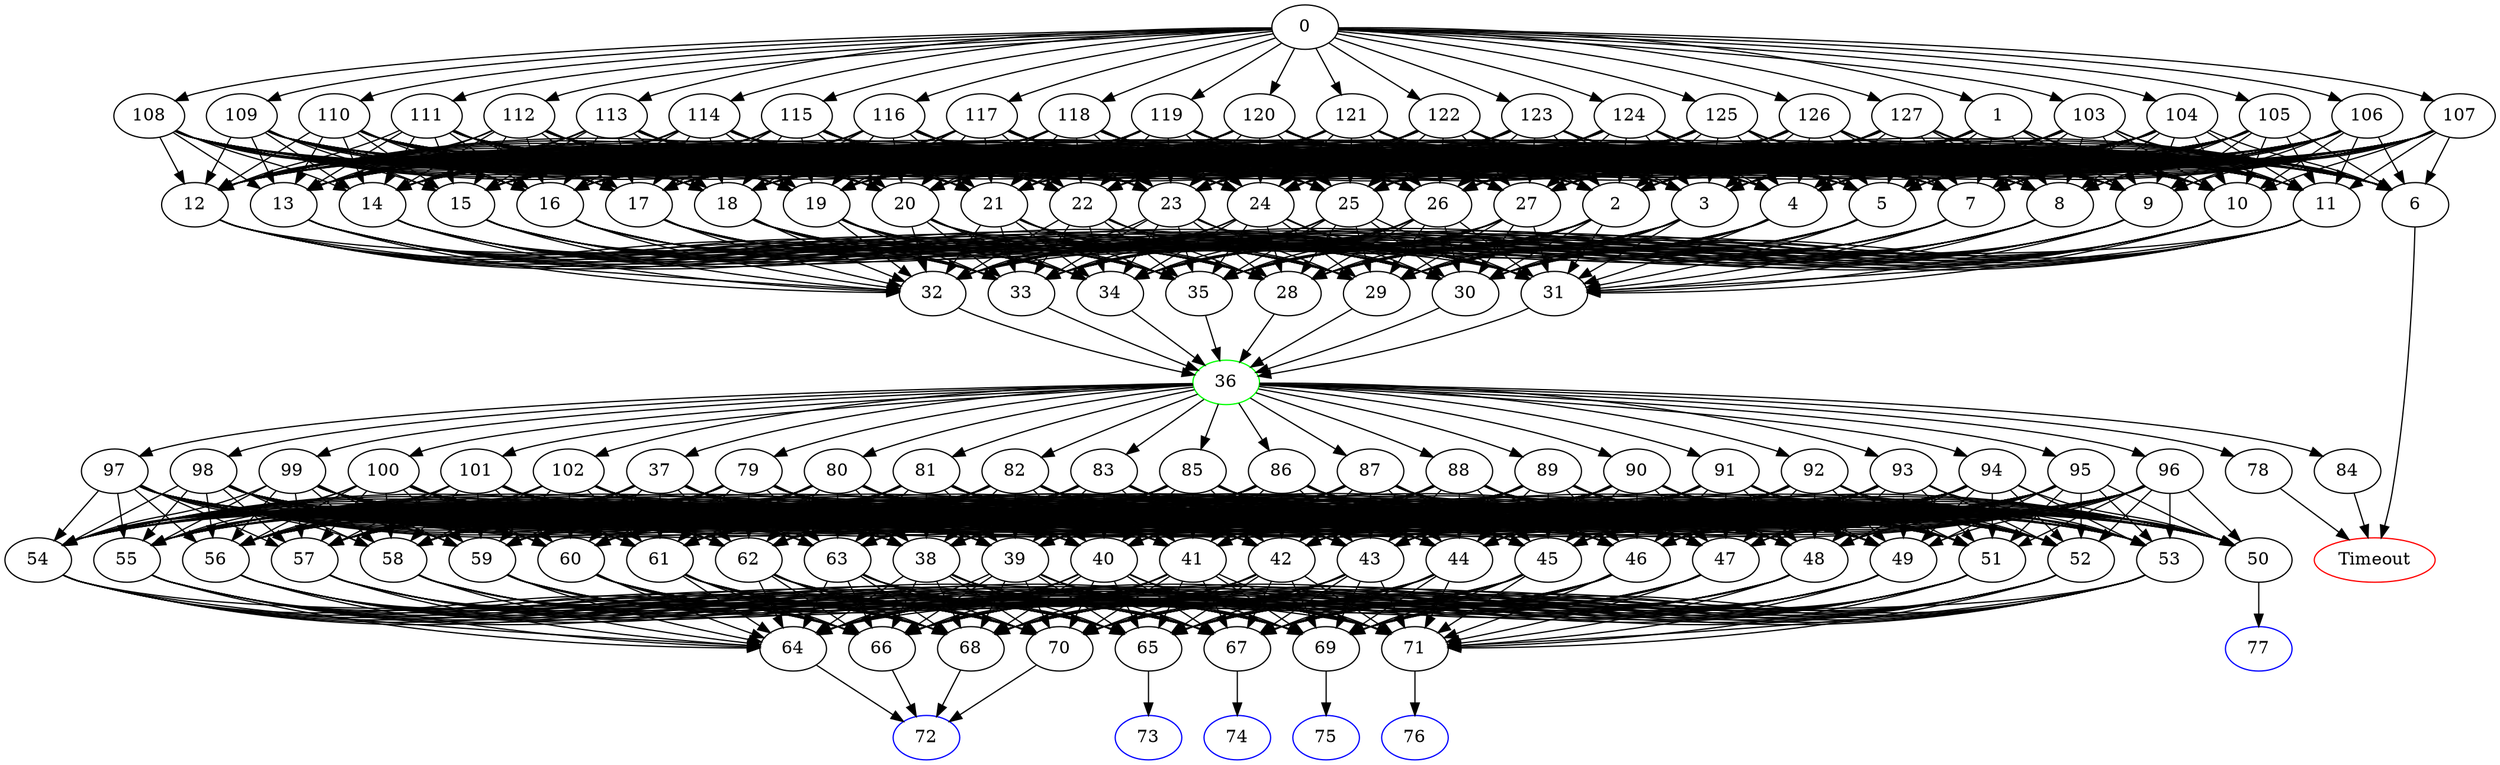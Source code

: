 digraph G {
	0 -> 1;
	0 -> 103;
	0 -> 104;
	0 -> 105;
	0 -> 106;
	0 -> 107;
	0 -> 108;
	0 -> 109;
	0 -> 110;
	0 -> 111;
	0 -> 112;
	0 -> 113;
	0 -> 114;
	0 -> 115;
	0 -> 116;
	0 -> 117;
	0 -> 118;
	0 -> 119;
	0 -> 120;
	0 -> 121;
	0 -> 122;
	0 -> 123;
	0 -> 124;
	0 -> 125;
	0 -> 126;
	0 -> 127;
	1 -> 2;
	1 -> 3;
	1 -> 4;
	1 -> 5;
	1 -> 6;
	1 -> 7;
	1 -> 8;
	1 -> 9;
	1 -> 10;
	1 -> 11;
	1 -> 12;
	1 -> 13;
	1 -> 14;
	1 -> 15;
	1 -> 16;
	1 -> 17;
	1 -> 18;
	1 -> 19;
	1 -> 20;
	1 -> 21;
	1 -> 22;
	1 -> 23;
	1 -> 24;
	1 -> 25;
	1 -> 26;
	1 -> 27;
	2 -> 28;
	2 -> 29;
	2 -> 30;
	2 -> 31;
	2 -> 32;
	2 -> 33;
	2 -> 34;
	2 -> 35;
	3 -> 28;
	3 -> 29;
	3 -> 30;
	3 -> 31;
	3 -> 32;
	3 -> 33;
	3 -> 34;
	3 -> 35;
	4 -> 28;
	4 -> 29;
	4 -> 30;
	4 -> 31;
	4 -> 32;
	4 -> 33;
	4 -> 34;
	4 -> 35;
	5 -> 28;
	5 -> 29;
	5 -> 30;
	5 -> 31;
	5 -> 32;
	5 -> 33;
	5 -> 34;
	5 -> 35;
	6 -> "Timeout";
Timeout [color=red];
	7 -> 28;
	7 -> 29;
	7 -> 30;
	7 -> 31;
	7 -> 32;
	7 -> 33;
	7 -> 34;
	7 -> 35;
	8 -> 28;
	8 -> 29;
	8 -> 30;
	8 -> 31;
	8 -> 32;
	8 -> 33;
	8 -> 34;
	8 -> 35;
	9 -> 28;
	9 -> 29;
	9 -> 30;
	9 -> 31;
	9 -> 32;
	9 -> 33;
	9 -> 34;
	9 -> 35;
	10 -> 28;
	10 -> 29;
	10 -> 30;
	10 -> 31;
	10 -> 32;
	10 -> 33;
	10 -> 34;
	10 -> 35;
	11 -> 28;
	11 -> 29;
	11 -> 30;
	11 -> 31;
	11 -> 32;
	11 -> 33;
	11 -> 34;
	11 -> 35;
	12 -> 28;
	12 -> 29;
	12 -> 30;
	12 -> 31;
	12 -> 32;
	12 -> 33;
	12 -> 34;
	12 -> 35;
	13 -> 28;
	13 -> 29;
	13 -> 30;
	13 -> 31;
	13 -> 32;
	13 -> 33;
	13 -> 34;
	13 -> 35;
	14 -> 28;
	14 -> 29;
	14 -> 30;
	14 -> 31;
	14 -> 32;
	14 -> 33;
	14 -> 34;
	14 -> 35;
	15 -> 28;
	15 -> 29;
	15 -> 30;
	15 -> 31;
	15 -> 32;
	15 -> 33;
	15 -> 34;
	15 -> 35;
	16 -> 28;
	16 -> 29;
	16 -> 30;
	16 -> 31;
	16 -> 32;
	16 -> 33;
	16 -> 34;
	16 -> 35;
	17 -> 28;
	17 -> 29;
	17 -> 30;
	17 -> 31;
	17 -> 32;
	17 -> 33;
	17 -> 34;
	17 -> 35;
	18 -> 28;
	18 -> 29;
	18 -> 30;
	18 -> 31;
	18 -> 32;
	18 -> 33;
	18 -> 34;
	18 -> 35;
	19 -> 28;
	19 -> 29;
	19 -> 30;
	19 -> 31;
	19 -> 32;
	19 -> 33;
	19 -> 34;
	19 -> 35;
	20 -> 28;
	20 -> 29;
	20 -> 30;
	20 -> 31;
	20 -> 32;
	20 -> 33;
	20 -> 34;
	20 -> 35;
	21 -> 28;
	21 -> 29;
	21 -> 30;
	21 -> 31;
	21 -> 32;
	21 -> 33;
	21 -> 34;
	21 -> 35;
	22 -> 28;
	22 -> 29;
	22 -> 30;
	22 -> 31;
	22 -> 32;
	22 -> 33;
	22 -> 34;
	22 -> 35;
	23 -> 28;
	23 -> 29;
	23 -> 30;
	23 -> 31;
	23 -> 32;
	23 -> 33;
	23 -> 34;
	23 -> 35;
	24 -> 28;
	24 -> 29;
	24 -> 30;
	24 -> 31;
	24 -> 32;
	24 -> 33;
	24 -> 34;
	24 -> 35;
	25 -> 28;
	25 -> 29;
	25 -> 30;
	25 -> 31;
	25 -> 32;
	25 -> 33;
	25 -> 34;
	25 -> 35;
	26 -> 28;
	26 -> 29;
	26 -> 30;
	26 -> 31;
	26 -> 32;
	26 -> 33;
	26 -> 34;
	26 -> 35;
	27 -> 28;
	27 -> 29;
	27 -> 30;
	27 -> 31;
	27 -> 32;
	27 -> 33;
	27 -> 34;
	27 -> 35;
	28 -> "36";
36 [color=green];
	29 -> "36";
36 [color=green];
	30 -> "36";
36 [color=green];
	31 -> "36";
36 [color=green];
	32 -> "36";
36 [color=green];
	33 -> "36";
36 [color=green];
	34 -> "36";
36 [color=green];
	35 -> "36";
36 [color=green];
	36 -> 37;
	36 -> 78;
	36 -> 79;
	36 -> 80;
	36 -> 81;
	36 -> 82;
	36 -> 83;
	36 -> 84;
	36 -> 85;
	36 -> 86;
	36 -> 87;
	36 -> 88;
	36 -> 89;
	36 -> 90;
	36 -> 91;
	36 -> 92;
	36 -> 93;
	36 -> 94;
	36 -> 95;
	36 -> 96;
	36 -> 97;
	36 -> 98;
	36 -> 99;
	36 -> 100;
	36 -> 101;
	36 -> 102;
	37 -> 38;
	37 -> 39;
	37 -> 40;
	37 -> 41;
	37 -> 42;
	37 -> 43;
	37 -> 44;
	37 -> 45;
	37 -> 46;
	37 -> 47;
	37 -> 48;
	37 -> 49;
	37 -> 50;
	37 -> 51;
	37 -> 52;
	37 -> 53;
	37 -> 54;
	37 -> 55;
	37 -> 56;
	37 -> 57;
	37 -> 58;
	37 -> 59;
	37 -> 60;
	37 -> 61;
	37 -> 62;
	37 -> 63;
	38 -> 64;
	38 -> 65;
	38 -> 66;
	38 -> 67;
	38 -> 68;
	38 -> 69;
	38 -> 70;
	38 -> 71;
	39 -> 64;
	39 -> 65;
	39 -> 66;
	39 -> 67;
	39 -> 68;
	39 -> 69;
	39 -> 70;
	39 -> 71;
	40 -> 64;
	40 -> 65;
	40 -> 66;
	40 -> 67;
	40 -> 68;
	40 -> 69;
	40 -> 70;
	40 -> 71;
	41 -> 64;
	41 -> 65;
	41 -> 66;
	41 -> 67;
	41 -> 68;
	41 -> 69;
	41 -> 70;
	41 -> 71;
	42 -> 64;
	42 -> 65;
	42 -> 66;
	42 -> 67;
	42 -> 68;
	42 -> 69;
	42 -> 70;
	42 -> 71;
	43 -> 64;
	43 -> 65;
	43 -> 66;
	43 -> 67;
	43 -> 68;
	43 -> 69;
	43 -> 70;
	43 -> 71;
	44 -> 64;
	44 -> 65;
	44 -> 66;
	44 -> 67;
	44 -> 68;
	44 -> 69;
	44 -> 70;
	44 -> 71;
	45 -> 64;
	45 -> 65;
	45 -> 66;
	45 -> 67;
	45 -> 68;
	45 -> 69;
	45 -> 70;
	45 -> 71;
	46 -> 64;
	46 -> 65;
	46 -> 66;
	46 -> 67;
	46 -> 68;
	46 -> 69;
	46 -> 70;
	46 -> 71;
	47 -> 64;
	47 -> 65;
	47 -> 66;
	47 -> 67;
	47 -> 68;
	47 -> 69;
	47 -> 70;
	47 -> 71;
	48 -> 64;
	48 -> 65;
	48 -> 66;
	48 -> 67;
	48 -> 68;
	48 -> 69;
	48 -> 70;
	48 -> 71;
	49 -> 64;
	49 -> 65;
	49 -> 66;
	49 -> 67;
	49 -> 68;
	49 -> 69;
	49 -> 70;
	49 -> 71;
	50 -> "77";
77 [color=blue];
	51 -> 64;
	51 -> 65;
	51 -> 66;
	51 -> 67;
	51 -> 68;
	51 -> 69;
	51 -> 70;
	51 -> 71;
	52 -> 64;
	52 -> 65;
	52 -> 66;
	52 -> 67;
	52 -> 68;
	52 -> 69;
	52 -> 70;
	52 -> 71;
	53 -> 64;
	53 -> 65;
	53 -> 66;
	53 -> 67;
	53 -> 68;
	53 -> 69;
	53 -> 70;
	53 -> 71;
	54 -> 64;
	54 -> 65;
	54 -> 66;
	54 -> 67;
	54 -> 68;
	54 -> 69;
	54 -> 70;
	54 -> 71;
	55 -> 64;
	55 -> 65;
	55 -> 66;
	55 -> 67;
	55 -> 68;
	55 -> 69;
	55 -> 70;
	55 -> 71;
	56 -> 64;
	56 -> 65;
	56 -> 66;
	56 -> 67;
	56 -> 68;
	56 -> 69;
	56 -> 70;
	56 -> 71;
	57 -> 64;
	57 -> 65;
	57 -> 66;
	57 -> 67;
	57 -> 68;
	57 -> 69;
	57 -> 70;
	57 -> 71;
	58 -> 64;
	58 -> 65;
	58 -> 66;
	58 -> 67;
	58 -> 68;
	58 -> 69;
	58 -> 70;
	58 -> 71;
	59 -> 64;
	59 -> 65;
	59 -> 66;
	59 -> 67;
	59 -> 68;
	59 -> 69;
	59 -> 70;
	59 -> 71;
	60 -> 64;
	60 -> 65;
	60 -> 66;
	60 -> 67;
	60 -> 68;
	60 -> 69;
	60 -> 70;
	60 -> 71;
	61 -> 64;
	61 -> 65;
	61 -> 66;
	61 -> 67;
	61 -> 68;
	61 -> 69;
	61 -> 70;
	61 -> 71;
	62 -> 64;
	62 -> 65;
	62 -> 66;
	62 -> 67;
	62 -> 68;
	62 -> 69;
	62 -> 70;
	62 -> 71;
	63 -> 64;
	63 -> 65;
	63 -> 66;
	63 -> 67;
	63 -> 68;
	63 -> 69;
	63 -> 70;
	63 -> 71;
	64 -> "72";
72 [color=blue];
	65 -> "73";
73 [color=blue];
	66 -> "72";
72 [color=blue];
	67 -> "74";
74 [color=blue];
	68 -> "72";
72 [color=blue];
	69 -> "75";
75 [color=blue];
	70 -> "72";
72 [color=blue];
	71 -> "76";
76 [color=blue];
	78 -> "Timeout";
Timeout [color=red];
	79 -> 38;
	79 -> 39;
	79 -> 40;
	79 -> 41;
	79 -> 42;
	79 -> 43;
	79 -> 44;
	79 -> 45;
	79 -> 46;
	79 -> 47;
	79 -> 48;
	79 -> 49;
	79 -> 50;
	79 -> 51;
	79 -> 52;
	79 -> 53;
	79 -> 54;
	79 -> 55;
	79 -> 56;
	79 -> 57;
	79 -> 58;
	79 -> 59;
	79 -> 60;
	79 -> 61;
	79 -> 62;
	79 -> 63;
	80 -> 38;
	80 -> 39;
	80 -> 40;
	80 -> 41;
	80 -> 42;
	80 -> 43;
	80 -> 44;
	80 -> 45;
	80 -> 46;
	80 -> 47;
	80 -> 48;
	80 -> 49;
	80 -> 50;
	80 -> 51;
	80 -> 52;
	80 -> 53;
	80 -> 54;
	80 -> 55;
	80 -> 56;
	80 -> 57;
	80 -> 58;
	80 -> 59;
	80 -> 60;
	80 -> 61;
	80 -> 62;
	80 -> 63;
	81 -> 38;
	81 -> 39;
	81 -> 40;
	81 -> 41;
	81 -> 42;
	81 -> 43;
	81 -> 44;
	81 -> 45;
	81 -> 46;
	81 -> 47;
	81 -> 48;
	81 -> 49;
	81 -> 50;
	81 -> 51;
	81 -> 52;
	81 -> 53;
	81 -> 54;
	81 -> 55;
	81 -> 56;
	81 -> 57;
	81 -> 58;
	81 -> 59;
	81 -> 60;
	81 -> 61;
	81 -> 62;
	81 -> 63;
	82 -> 38;
	82 -> 39;
	82 -> 40;
	82 -> 41;
	82 -> 42;
	82 -> 43;
	82 -> 44;
	82 -> 45;
	82 -> 46;
	82 -> 47;
	82 -> 48;
	82 -> 49;
	82 -> 50;
	82 -> 51;
	82 -> 52;
	82 -> 53;
	82 -> 54;
	82 -> 55;
	82 -> 56;
	82 -> 57;
	82 -> 58;
	82 -> 59;
	82 -> 60;
	82 -> 61;
	82 -> 62;
	82 -> 63;
	83 -> 38;
	83 -> 39;
	83 -> 40;
	83 -> 41;
	83 -> 42;
	83 -> 43;
	83 -> 44;
	83 -> 45;
	83 -> 46;
	83 -> 47;
	83 -> 48;
	83 -> 49;
	83 -> 50;
	83 -> 51;
	83 -> 52;
	83 -> 53;
	83 -> 54;
	83 -> 55;
	83 -> 56;
	83 -> 57;
	83 -> 58;
	83 -> 59;
	83 -> 60;
	83 -> 61;
	83 -> 62;
	83 -> 63;
	84 -> "Timeout";
Timeout [color=red];
	85 -> 38;
	85 -> 39;
	85 -> 40;
	85 -> 41;
	85 -> 42;
	85 -> 43;
	85 -> 44;
	85 -> 45;
	85 -> 46;
	85 -> 47;
	85 -> 48;
	85 -> 49;
	85 -> 50;
	85 -> 51;
	85 -> 52;
	85 -> 53;
	85 -> 54;
	85 -> 55;
	85 -> 56;
	85 -> 57;
	85 -> 58;
	85 -> 59;
	85 -> 60;
	85 -> 61;
	85 -> 62;
	85 -> 63;
	86 -> 38;
	86 -> 39;
	86 -> 40;
	86 -> 41;
	86 -> 42;
	86 -> 43;
	86 -> 44;
	86 -> 45;
	86 -> 46;
	86 -> 47;
	86 -> 48;
	86 -> 49;
	86 -> 50;
	86 -> 51;
	86 -> 52;
	86 -> 53;
	86 -> 54;
	86 -> 55;
	86 -> 56;
	86 -> 57;
	86 -> 58;
	86 -> 59;
	86 -> 60;
	86 -> 61;
	86 -> 62;
	86 -> 63;
	87 -> 38;
	87 -> 39;
	87 -> 40;
	87 -> 41;
	87 -> 42;
	87 -> 43;
	87 -> 44;
	87 -> 45;
	87 -> 46;
	87 -> 47;
	87 -> 48;
	87 -> 49;
	87 -> 50;
	87 -> 51;
	87 -> 52;
	87 -> 53;
	87 -> 54;
	87 -> 55;
	87 -> 56;
	87 -> 57;
	87 -> 58;
	87 -> 59;
	87 -> 60;
	87 -> 61;
	87 -> 62;
	87 -> 63;
	88 -> 38;
	88 -> 39;
	88 -> 40;
	88 -> 41;
	88 -> 42;
	88 -> 43;
	88 -> 44;
	88 -> 45;
	88 -> 46;
	88 -> 47;
	88 -> 48;
	88 -> 49;
	88 -> 50;
	88 -> 51;
	88 -> 52;
	88 -> 53;
	88 -> 54;
	88 -> 55;
	88 -> 56;
	88 -> 57;
	88 -> 58;
	88 -> 59;
	88 -> 60;
	88 -> 61;
	88 -> 62;
	88 -> 63;
	89 -> 38;
	89 -> 39;
	89 -> 40;
	89 -> 41;
	89 -> 42;
	89 -> 43;
	89 -> 44;
	89 -> 45;
	89 -> 46;
	89 -> 47;
	89 -> 48;
	89 -> 49;
	89 -> 50;
	89 -> 51;
	89 -> 52;
	89 -> 53;
	89 -> 54;
	89 -> 55;
	89 -> 56;
	89 -> 57;
	89 -> 58;
	89 -> 59;
	89 -> 60;
	89 -> 61;
	89 -> 62;
	89 -> 63;
	90 -> 38;
	90 -> 39;
	90 -> 40;
	90 -> 41;
	90 -> 42;
	90 -> 43;
	90 -> 44;
	90 -> 45;
	90 -> 46;
	90 -> 47;
	90 -> 48;
	90 -> 49;
	90 -> 50;
	90 -> 51;
	90 -> 52;
	90 -> 53;
	90 -> 54;
	90 -> 55;
	90 -> 56;
	90 -> 57;
	90 -> 58;
	90 -> 59;
	90 -> 60;
	90 -> 61;
	90 -> 62;
	90 -> 63;
	91 -> 38;
	91 -> 39;
	91 -> 40;
	91 -> 41;
	91 -> 42;
	91 -> 43;
	91 -> 44;
	91 -> 45;
	91 -> 46;
	91 -> 47;
	91 -> 48;
	91 -> 49;
	91 -> 50;
	91 -> 51;
	91 -> 52;
	91 -> 53;
	91 -> 54;
	91 -> 55;
	91 -> 56;
	91 -> 57;
	91 -> 58;
	91 -> 59;
	91 -> 60;
	91 -> 61;
	91 -> 62;
	91 -> 63;
	92 -> 38;
	92 -> 39;
	92 -> 40;
	92 -> 41;
	92 -> 42;
	92 -> 43;
	92 -> 44;
	92 -> 45;
	92 -> 46;
	92 -> 47;
	92 -> 48;
	92 -> 49;
	92 -> 50;
	92 -> 51;
	92 -> 52;
	92 -> 53;
	92 -> 54;
	92 -> 55;
	92 -> 56;
	92 -> 57;
	92 -> 58;
	92 -> 59;
	92 -> 60;
	92 -> 61;
	92 -> 62;
	92 -> 63;
	93 -> 38;
	93 -> 39;
	93 -> 40;
	93 -> 41;
	93 -> 42;
	93 -> 43;
	93 -> 44;
	93 -> 45;
	93 -> 46;
	93 -> 47;
	93 -> 48;
	93 -> 49;
	93 -> 50;
	93 -> 51;
	93 -> 52;
	93 -> 53;
	93 -> 54;
	93 -> 55;
	93 -> 56;
	93 -> 57;
	93 -> 58;
	93 -> 59;
	93 -> 60;
	93 -> 61;
	93 -> 62;
	93 -> 63;
	94 -> 38;
	94 -> 39;
	94 -> 40;
	94 -> 41;
	94 -> 42;
	94 -> 43;
	94 -> 44;
	94 -> 45;
	94 -> 46;
	94 -> 47;
	94 -> 48;
	94 -> 49;
	94 -> 50;
	94 -> 51;
	94 -> 52;
	94 -> 53;
	94 -> 54;
	94 -> 55;
	94 -> 56;
	94 -> 57;
	94 -> 58;
	94 -> 59;
	94 -> 60;
	94 -> 61;
	94 -> 62;
	94 -> 63;
	95 -> 38;
	95 -> 39;
	95 -> 40;
	95 -> 41;
	95 -> 42;
	95 -> 43;
	95 -> 44;
	95 -> 45;
	95 -> 46;
	95 -> 47;
	95 -> 48;
	95 -> 49;
	95 -> 50;
	95 -> 51;
	95 -> 52;
	95 -> 53;
	95 -> 54;
	95 -> 55;
	95 -> 56;
	95 -> 57;
	95 -> 58;
	95 -> 59;
	95 -> 60;
	95 -> 61;
	95 -> 62;
	95 -> 63;
	96 -> 38;
	96 -> 39;
	96 -> 40;
	96 -> 41;
	96 -> 42;
	96 -> 43;
	96 -> 44;
	96 -> 45;
	96 -> 46;
	96 -> 47;
	96 -> 48;
	96 -> 49;
	96 -> 50;
	96 -> 51;
	96 -> 52;
	96 -> 53;
	96 -> 54;
	96 -> 55;
	96 -> 56;
	96 -> 57;
	96 -> 58;
	96 -> 59;
	96 -> 60;
	96 -> 61;
	96 -> 62;
	96 -> 63;
	97 -> 38;
	97 -> 39;
	97 -> 40;
	97 -> 41;
	97 -> 42;
	97 -> 43;
	97 -> 44;
	97 -> 45;
	97 -> 46;
	97 -> 47;
	97 -> 48;
	97 -> 49;
	97 -> 50;
	97 -> 51;
	97 -> 52;
	97 -> 53;
	97 -> 54;
	97 -> 55;
	97 -> 56;
	97 -> 57;
	97 -> 58;
	97 -> 59;
	97 -> 60;
	97 -> 61;
	97 -> 62;
	97 -> 63;
	98 -> 38;
	98 -> 39;
	98 -> 40;
	98 -> 41;
	98 -> 42;
	98 -> 43;
	98 -> 44;
	98 -> 45;
	98 -> 46;
	98 -> 47;
	98 -> 48;
	98 -> 49;
	98 -> 50;
	98 -> 51;
	98 -> 52;
	98 -> 53;
	98 -> 54;
	98 -> 55;
	98 -> 56;
	98 -> 57;
	98 -> 58;
	98 -> 59;
	98 -> 60;
	98 -> 61;
	98 -> 62;
	98 -> 63;
	99 -> 38;
	99 -> 39;
	99 -> 40;
	99 -> 41;
	99 -> 42;
	99 -> 43;
	99 -> 44;
	99 -> 45;
	99 -> 46;
	99 -> 47;
	99 -> 48;
	99 -> 49;
	99 -> 50;
	99 -> 51;
	99 -> 52;
	99 -> 53;
	99 -> 54;
	99 -> 55;
	99 -> 56;
	99 -> 57;
	99 -> 58;
	99 -> 59;
	99 -> 60;
	99 -> 61;
	99 -> 62;
	99 -> 63;
	100 -> 38;
	100 -> 39;
	100 -> 40;
	100 -> 41;
	100 -> 42;
	100 -> 43;
	100 -> 44;
	100 -> 45;
	100 -> 46;
	100 -> 47;
	100 -> 48;
	100 -> 49;
	100 -> 50;
	100 -> 51;
	100 -> 52;
	100 -> 53;
	100 -> 54;
	100 -> 55;
	100 -> 56;
	100 -> 57;
	100 -> 58;
	100 -> 59;
	100 -> 60;
	100 -> 61;
	100 -> 62;
	100 -> 63;
	101 -> 38;
	101 -> 39;
	101 -> 40;
	101 -> 41;
	101 -> 42;
	101 -> 43;
	101 -> 44;
	101 -> 45;
	101 -> 46;
	101 -> 47;
	101 -> 48;
	101 -> 49;
	101 -> 50;
	101 -> 51;
	101 -> 52;
	101 -> 53;
	101 -> 54;
	101 -> 55;
	101 -> 56;
	101 -> 57;
	101 -> 58;
	101 -> 59;
	101 -> 60;
	101 -> 61;
	101 -> 62;
	101 -> 63;
	102 -> 38;
	102 -> 39;
	102 -> 40;
	102 -> 41;
	102 -> 42;
	102 -> 43;
	102 -> 44;
	102 -> 45;
	102 -> 46;
	102 -> 47;
	102 -> 48;
	102 -> 49;
	102 -> 50;
	102 -> 51;
	102 -> 52;
	102 -> 53;
	102 -> 54;
	102 -> 55;
	102 -> 56;
	102 -> 57;
	102 -> 58;
	102 -> 59;
	102 -> 60;
	102 -> 61;
	102 -> 62;
	102 -> 63;
	103 -> 2;
	103 -> 3;
	103 -> 4;
	103 -> 5;
	103 -> 6;
	103 -> 7;
	103 -> 8;
	103 -> 9;
	103 -> 10;
	103 -> 11;
	103 -> 12;
	103 -> 13;
	103 -> 14;
	103 -> 15;
	103 -> 16;
	103 -> 17;
	103 -> 18;
	103 -> 19;
	103 -> 20;
	103 -> 21;
	103 -> 22;
	103 -> 23;
	103 -> 24;
	103 -> 25;
	103 -> 26;
	103 -> 27;
	104 -> 2;
	104 -> 3;
	104 -> 4;
	104 -> 5;
	104 -> 6;
	104 -> 7;
	104 -> 8;
	104 -> 9;
	104 -> 10;
	104 -> 11;
	104 -> 12;
	104 -> 13;
	104 -> 14;
	104 -> 15;
	104 -> 16;
	104 -> 17;
	104 -> 18;
	104 -> 19;
	104 -> 20;
	104 -> 21;
	104 -> 22;
	104 -> 23;
	104 -> 24;
	104 -> 25;
	104 -> 26;
	104 -> 27;
	105 -> 2;
	105 -> 3;
	105 -> 4;
	105 -> 5;
	105 -> 6;
	105 -> 7;
	105 -> 8;
	105 -> 9;
	105 -> 10;
	105 -> 11;
	105 -> 12;
	105 -> 13;
	105 -> 14;
	105 -> 15;
	105 -> 16;
	105 -> 17;
	105 -> 18;
	105 -> 19;
	105 -> 20;
	105 -> 21;
	105 -> 22;
	105 -> 23;
	105 -> 24;
	105 -> 25;
	105 -> 26;
	105 -> 27;
	106 -> 2;
	106 -> 3;
	106 -> 4;
	106 -> 5;
	106 -> 6;
	106 -> 7;
	106 -> 8;
	106 -> 9;
	106 -> 10;
	106 -> 11;
	106 -> 12;
	106 -> 13;
	106 -> 14;
	106 -> 15;
	106 -> 16;
	106 -> 17;
	106 -> 18;
	106 -> 19;
	106 -> 20;
	106 -> 21;
	106 -> 22;
	106 -> 23;
	106 -> 24;
	106 -> 25;
	106 -> 26;
	106 -> 27;
	107 -> 2;
	107 -> 3;
	107 -> 4;
	107 -> 5;
	107 -> 6;
	107 -> 7;
	107 -> 8;
	107 -> 9;
	107 -> 10;
	107 -> 11;
	107 -> 12;
	107 -> 13;
	107 -> 14;
	107 -> 15;
	107 -> 16;
	107 -> 17;
	107 -> 18;
	107 -> 19;
	107 -> 20;
	107 -> 21;
	107 -> 22;
	107 -> 23;
	107 -> 24;
	107 -> 25;
	107 -> 26;
	107 -> 27;
	108 -> 2;
	108 -> 3;
	108 -> 4;
	108 -> 5;
	108 -> 6;
	108 -> 7;
	108 -> 8;
	108 -> 9;
	108 -> 10;
	108 -> 11;
	108 -> 12;
	108 -> 13;
	108 -> 14;
	108 -> 15;
	108 -> 16;
	108 -> 17;
	108 -> 18;
	108 -> 19;
	108 -> 20;
	108 -> 21;
	108 -> 22;
	108 -> 23;
	108 -> 24;
	108 -> 25;
	108 -> 26;
	108 -> 27;
	109 -> 2;
	109 -> 3;
	109 -> 4;
	109 -> 5;
	109 -> 6;
	109 -> 7;
	109 -> 8;
	109 -> 9;
	109 -> 10;
	109 -> 11;
	109 -> 12;
	109 -> 13;
	109 -> 14;
	109 -> 15;
	109 -> 16;
	109 -> 17;
	109 -> 18;
	109 -> 19;
	109 -> 20;
	109 -> 21;
	109 -> 22;
	109 -> 23;
	109 -> 24;
	109 -> 25;
	109 -> 26;
	109 -> 27;
	110 -> 2;
	110 -> 3;
	110 -> 4;
	110 -> 5;
	110 -> 6;
	110 -> 7;
	110 -> 8;
	110 -> 9;
	110 -> 10;
	110 -> 11;
	110 -> 12;
	110 -> 13;
	110 -> 14;
	110 -> 15;
	110 -> 16;
	110 -> 17;
	110 -> 18;
	110 -> 19;
	110 -> 20;
	110 -> 21;
	110 -> 22;
	110 -> 23;
	110 -> 24;
	110 -> 25;
	110 -> 26;
	110 -> 27;
	111 -> 2;
	111 -> 3;
	111 -> 4;
	111 -> 5;
	111 -> 6;
	111 -> 7;
	111 -> 8;
	111 -> 9;
	111 -> 10;
	111 -> 11;
	111 -> 12;
	111 -> 13;
	111 -> 14;
	111 -> 15;
	111 -> 16;
	111 -> 17;
	111 -> 18;
	111 -> 19;
	111 -> 20;
	111 -> 21;
	111 -> 22;
	111 -> 23;
	111 -> 24;
	111 -> 25;
	111 -> 26;
	111 -> 27;
	112 -> 2;
	112 -> 3;
	112 -> 4;
	112 -> 5;
	112 -> 6;
	112 -> 7;
	112 -> 8;
	112 -> 9;
	112 -> 10;
	112 -> 11;
	112 -> 12;
	112 -> 13;
	112 -> 14;
	112 -> 15;
	112 -> 16;
	112 -> 17;
	112 -> 18;
	112 -> 19;
	112 -> 20;
	112 -> 21;
	112 -> 22;
	112 -> 23;
	112 -> 24;
	112 -> 25;
	112 -> 26;
	112 -> 27;
	113 -> 2;
	113 -> 3;
	113 -> 4;
	113 -> 5;
	113 -> 6;
	113 -> 7;
	113 -> 8;
	113 -> 9;
	113 -> 10;
	113 -> 11;
	113 -> 12;
	113 -> 13;
	113 -> 14;
	113 -> 15;
	113 -> 16;
	113 -> 17;
	113 -> 18;
	113 -> 19;
	113 -> 20;
	113 -> 21;
	113 -> 22;
	113 -> 23;
	113 -> 24;
	113 -> 25;
	113 -> 26;
	113 -> 27;
	114 -> 2;
	114 -> 3;
	114 -> 4;
	114 -> 5;
	114 -> 6;
	114 -> 7;
	114 -> 8;
	114 -> 9;
	114 -> 10;
	114 -> 11;
	114 -> 12;
	114 -> 13;
	114 -> 14;
	114 -> 15;
	114 -> 16;
	114 -> 17;
	114 -> 18;
	114 -> 19;
	114 -> 20;
	114 -> 21;
	114 -> 22;
	114 -> 23;
	114 -> 24;
	114 -> 25;
	114 -> 26;
	114 -> 27;
	115 -> 2;
	115 -> 3;
	115 -> 4;
	115 -> 5;
	115 -> 6;
	115 -> 7;
	115 -> 8;
	115 -> 9;
	115 -> 10;
	115 -> 11;
	115 -> 12;
	115 -> 13;
	115 -> 14;
	115 -> 15;
	115 -> 16;
	115 -> 17;
	115 -> 18;
	115 -> 19;
	115 -> 20;
	115 -> 21;
	115 -> 22;
	115 -> 23;
	115 -> 24;
	115 -> 25;
	115 -> 26;
	115 -> 27;
	116 -> 2;
	116 -> 3;
	116 -> 4;
	116 -> 5;
	116 -> 6;
	116 -> 7;
	116 -> 8;
	116 -> 9;
	116 -> 10;
	116 -> 11;
	116 -> 12;
	116 -> 13;
	116 -> 14;
	116 -> 15;
	116 -> 16;
	116 -> 17;
	116 -> 18;
	116 -> 19;
	116 -> 20;
	116 -> 21;
	116 -> 22;
	116 -> 23;
	116 -> 24;
	116 -> 25;
	116 -> 26;
	116 -> 27;
	117 -> 2;
	117 -> 3;
	117 -> 4;
	117 -> 5;
	117 -> 6;
	117 -> 7;
	117 -> 8;
	117 -> 9;
	117 -> 10;
	117 -> 11;
	117 -> 12;
	117 -> 13;
	117 -> 14;
	117 -> 15;
	117 -> 16;
	117 -> 17;
	117 -> 18;
	117 -> 19;
	117 -> 20;
	117 -> 21;
	117 -> 22;
	117 -> 23;
	117 -> 24;
	117 -> 25;
	117 -> 26;
	117 -> 27;
	118 -> 2;
	118 -> 3;
	118 -> 4;
	118 -> 5;
	118 -> 6;
	118 -> 7;
	118 -> 8;
	118 -> 9;
	118 -> 10;
	118 -> 11;
	118 -> 12;
	118 -> 13;
	118 -> 14;
	118 -> 15;
	118 -> 16;
	118 -> 17;
	118 -> 18;
	118 -> 19;
	118 -> 20;
	118 -> 21;
	118 -> 22;
	118 -> 23;
	118 -> 24;
	118 -> 25;
	118 -> 26;
	118 -> 27;
	119 -> 2;
	119 -> 3;
	119 -> 4;
	119 -> 5;
	119 -> 6;
	119 -> 7;
	119 -> 8;
	119 -> 9;
	119 -> 10;
	119 -> 11;
	119 -> 12;
	119 -> 13;
	119 -> 14;
	119 -> 15;
	119 -> 16;
	119 -> 17;
	119 -> 18;
	119 -> 19;
	119 -> 20;
	119 -> 21;
	119 -> 22;
	119 -> 23;
	119 -> 24;
	119 -> 25;
	119 -> 26;
	119 -> 27;
	120 -> 2;
	120 -> 3;
	120 -> 4;
	120 -> 5;
	120 -> 6;
	120 -> 7;
	120 -> 8;
	120 -> 9;
	120 -> 10;
	120 -> 11;
	120 -> 12;
	120 -> 13;
	120 -> 14;
	120 -> 15;
	120 -> 16;
	120 -> 17;
	120 -> 18;
	120 -> 19;
	120 -> 20;
	120 -> 21;
	120 -> 22;
	120 -> 23;
	120 -> 24;
	120 -> 25;
	120 -> 26;
	120 -> 27;
	121 -> 2;
	121 -> 3;
	121 -> 4;
	121 -> 5;
	121 -> 6;
	121 -> 7;
	121 -> 8;
	121 -> 9;
	121 -> 10;
	121 -> 11;
	121 -> 12;
	121 -> 13;
	121 -> 14;
	121 -> 15;
	121 -> 16;
	121 -> 17;
	121 -> 18;
	121 -> 19;
	121 -> 20;
	121 -> 21;
	121 -> 22;
	121 -> 23;
	121 -> 24;
	121 -> 25;
	121 -> 26;
	121 -> 27;
	122 -> 2;
	122 -> 3;
	122 -> 4;
	122 -> 5;
	122 -> 6;
	122 -> 7;
	122 -> 8;
	122 -> 9;
	122 -> 10;
	122 -> 11;
	122 -> 12;
	122 -> 13;
	122 -> 14;
	122 -> 15;
	122 -> 16;
	122 -> 17;
	122 -> 18;
	122 -> 19;
	122 -> 20;
	122 -> 21;
	122 -> 22;
	122 -> 23;
	122 -> 24;
	122 -> 25;
	122 -> 26;
	122 -> 27;
	123 -> 2;
	123 -> 3;
	123 -> 4;
	123 -> 5;
	123 -> 6;
	123 -> 7;
	123 -> 8;
	123 -> 9;
	123 -> 10;
	123 -> 11;
	123 -> 12;
	123 -> 13;
	123 -> 14;
	123 -> 15;
	123 -> 16;
	123 -> 17;
	123 -> 18;
	123 -> 19;
	123 -> 20;
	123 -> 21;
	123 -> 22;
	123 -> 23;
	123 -> 24;
	123 -> 25;
	123 -> 26;
	123 -> 27;
	124 -> 2;
	124 -> 3;
	124 -> 4;
	124 -> 5;
	124 -> 6;
	124 -> 7;
	124 -> 8;
	124 -> 9;
	124 -> 10;
	124 -> 11;
	124 -> 12;
	124 -> 13;
	124 -> 14;
	124 -> 15;
	124 -> 16;
	124 -> 17;
	124 -> 18;
	124 -> 19;
	124 -> 20;
	124 -> 21;
	124 -> 22;
	124 -> 23;
	124 -> 24;
	124 -> 25;
	124 -> 26;
	124 -> 27;
	125 -> 2;
	125 -> 3;
	125 -> 4;
	125 -> 5;
	125 -> 6;
	125 -> 7;
	125 -> 8;
	125 -> 9;
	125 -> 10;
	125 -> 11;
	125 -> 12;
	125 -> 13;
	125 -> 14;
	125 -> 15;
	125 -> 16;
	125 -> 17;
	125 -> 18;
	125 -> 19;
	125 -> 20;
	125 -> 21;
	125 -> 22;
	125 -> 23;
	125 -> 24;
	125 -> 25;
	125 -> 26;
	125 -> 27;
	126 -> 2;
	126 -> 3;
	126 -> 4;
	126 -> 5;
	126 -> 6;
	126 -> 7;
	126 -> 8;
	126 -> 9;
	126 -> 10;
	126 -> 11;
	126 -> 12;
	126 -> 13;
	126 -> 14;
	126 -> 15;
	126 -> 16;
	126 -> 17;
	126 -> 18;
	126 -> 19;
	126 -> 20;
	126 -> 21;
	126 -> 22;
	126 -> 23;
	126 -> 24;
	126 -> 25;
	126 -> 26;
	126 -> 27;
	127 -> 2;
	127 -> 3;
	127 -> 4;
	127 -> 5;
	127 -> 6;
	127 -> 7;
	127 -> 8;
	127 -> 9;
	127 -> 10;
	127 -> 11;
	127 -> 12;
	127 -> 13;
	127 -> 14;
	127 -> 15;
	127 -> 16;
	127 -> 17;
	127 -> 18;
	127 -> 19;
	127 -> 20;
	127 -> 21;
	127 -> 22;
	127 -> 23;
	127 -> 24;
	127 -> 25;
	127 -> 26;
	127 -> 27;
}